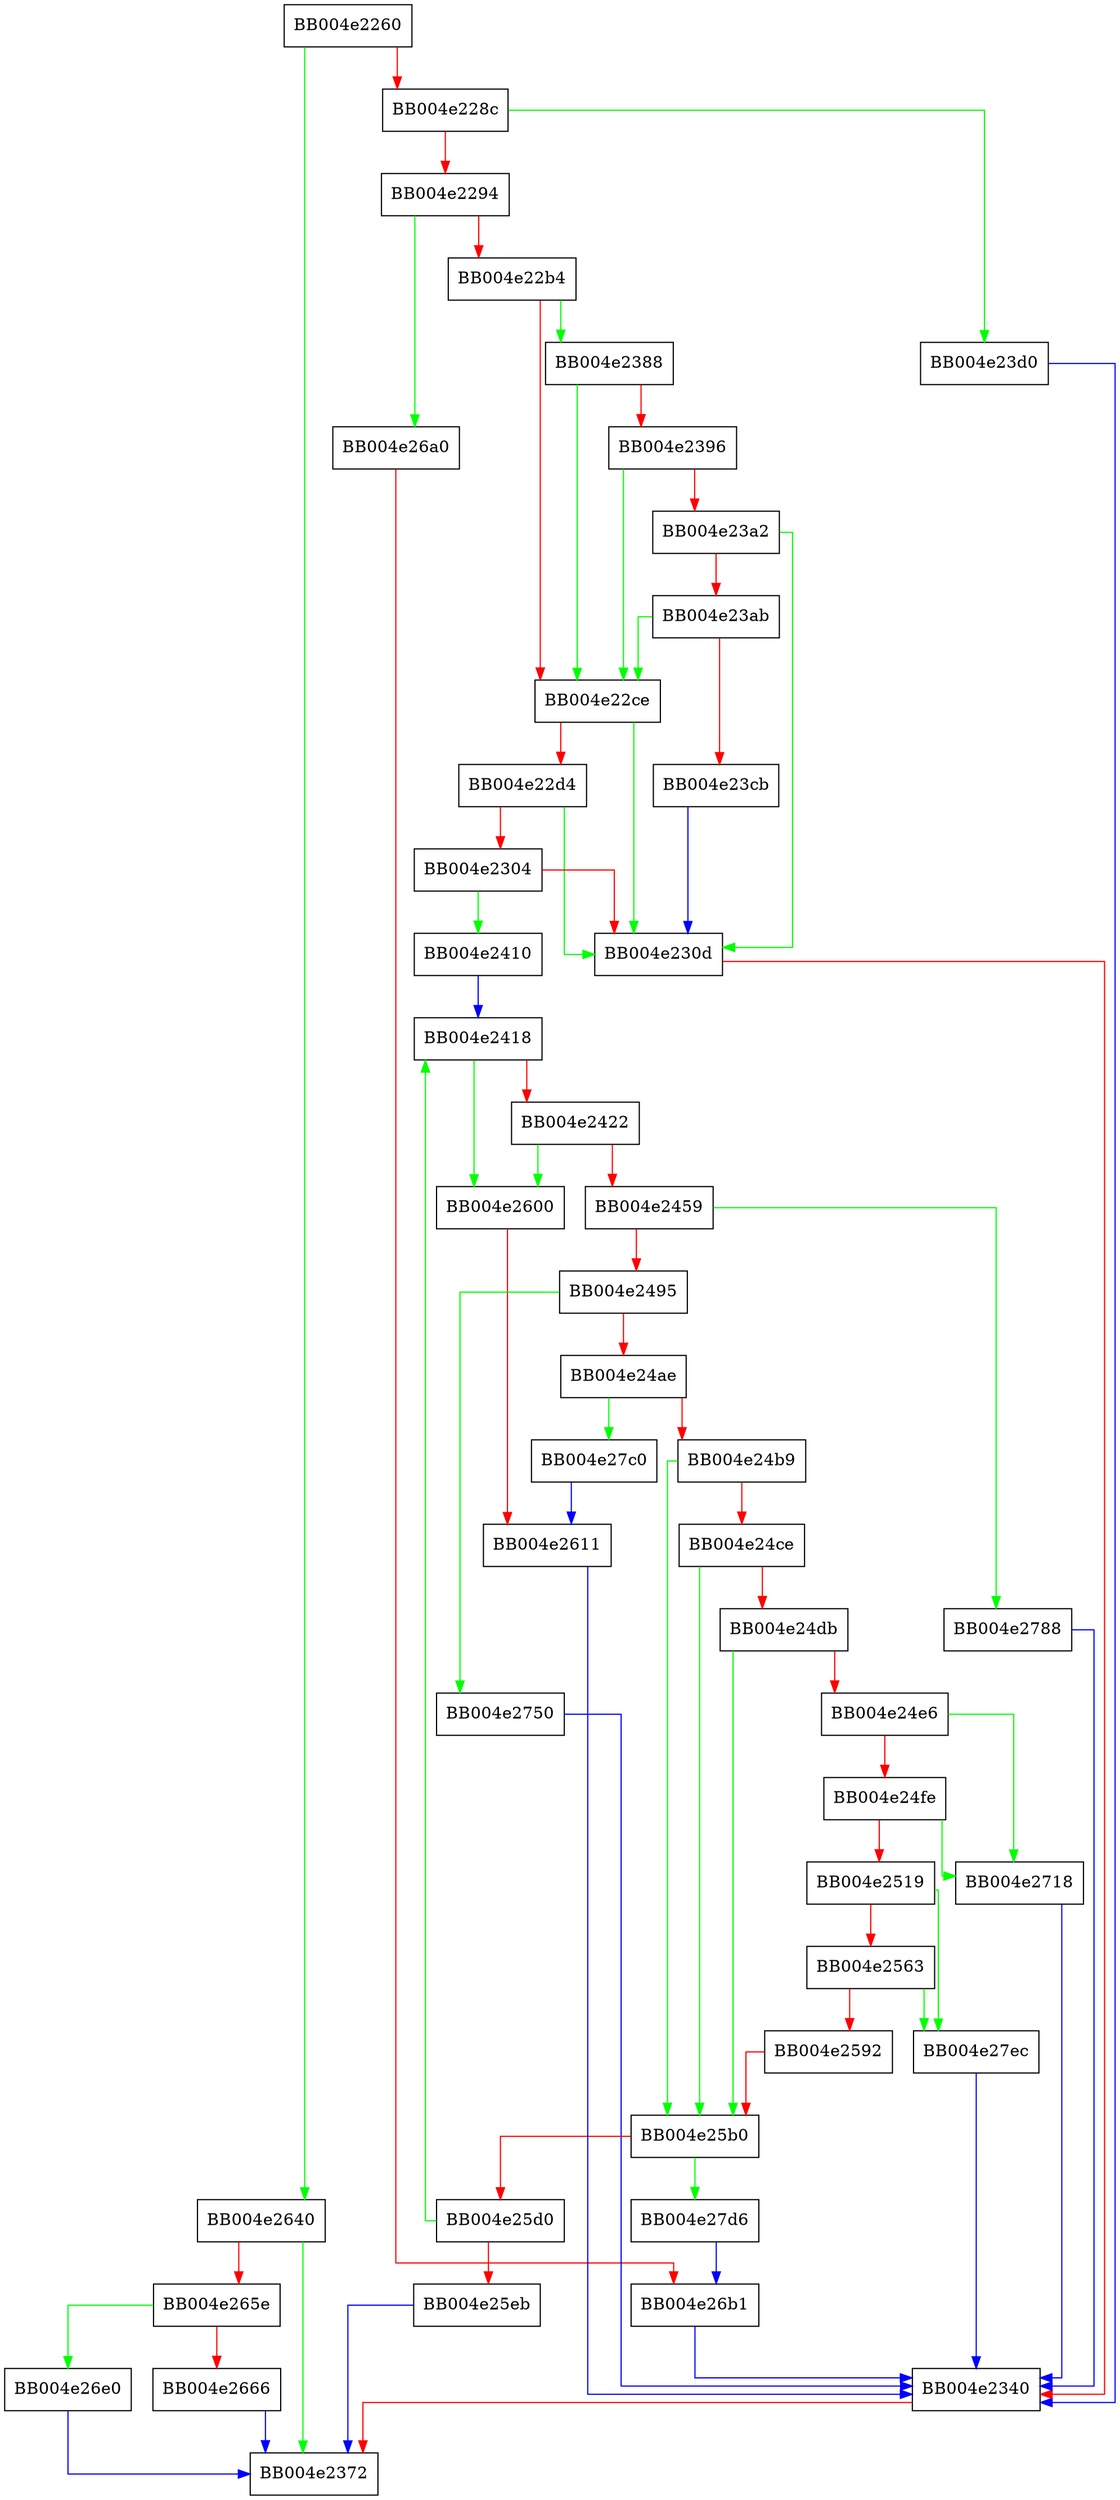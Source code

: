 digraph tls_process_server_certificate {
  node [shape="box"];
  graph [splines=ortho];
  BB004e2260 -> BB004e2640 [color="green"];
  BB004e2260 -> BB004e228c [color="red"];
  BB004e228c -> BB004e23d0 [color="green"];
  BB004e228c -> BB004e2294 [color="red"];
  BB004e2294 -> BB004e26a0 [color="green"];
  BB004e2294 -> BB004e22b4 [color="red"];
  BB004e22b4 -> BB004e2388 [color="green"];
  BB004e22b4 -> BB004e22ce [color="red"];
  BB004e22ce -> BB004e230d [color="green"];
  BB004e22ce -> BB004e22d4 [color="red"];
  BB004e22d4 -> BB004e230d [color="green"];
  BB004e22d4 -> BB004e2304 [color="red"];
  BB004e2304 -> BB004e2410 [color="green"];
  BB004e2304 -> BB004e230d [color="red"];
  BB004e230d -> BB004e2340 [color="red"];
  BB004e2340 -> BB004e2372 [color="red"];
  BB004e2388 -> BB004e22ce [color="green"];
  BB004e2388 -> BB004e2396 [color="red"];
  BB004e2396 -> BB004e22ce [color="green"];
  BB004e2396 -> BB004e23a2 [color="red"];
  BB004e23a2 -> BB004e230d [color="green"];
  BB004e23a2 -> BB004e23ab [color="red"];
  BB004e23ab -> BB004e22ce [color="green"];
  BB004e23ab -> BB004e23cb [color="red"];
  BB004e23cb -> BB004e230d [color="blue"];
  BB004e23d0 -> BB004e2340 [color="blue"];
  BB004e2410 -> BB004e2418 [color="blue"];
  BB004e2418 -> BB004e2600 [color="green"];
  BB004e2418 -> BB004e2422 [color="red"];
  BB004e2422 -> BB004e2600 [color="green"];
  BB004e2422 -> BB004e2459 [color="red"];
  BB004e2459 -> BB004e2788 [color="green"];
  BB004e2459 -> BB004e2495 [color="red"];
  BB004e2495 -> BB004e2750 [color="green"];
  BB004e2495 -> BB004e24ae [color="red"];
  BB004e24ae -> BB004e27c0 [color="green"];
  BB004e24ae -> BB004e24b9 [color="red"];
  BB004e24b9 -> BB004e25b0 [color="green"];
  BB004e24b9 -> BB004e24ce [color="red"];
  BB004e24ce -> BB004e25b0 [color="green"];
  BB004e24ce -> BB004e24db [color="red"];
  BB004e24db -> BB004e25b0 [color="green"];
  BB004e24db -> BB004e24e6 [color="red"];
  BB004e24e6 -> BB004e2718 [color="green"];
  BB004e24e6 -> BB004e24fe [color="red"];
  BB004e24fe -> BB004e2718 [color="green"];
  BB004e24fe -> BB004e2519 [color="red"];
  BB004e2519 -> BB004e27ec [color="green"];
  BB004e2519 -> BB004e2563 [color="red"];
  BB004e2563 -> BB004e27ec [color="green"];
  BB004e2563 -> BB004e2592 [color="red"];
  BB004e2592 -> BB004e25b0 [color="red"];
  BB004e25b0 -> BB004e27d6 [color="green"];
  BB004e25b0 -> BB004e25d0 [color="red"];
  BB004e25d0 -> BB004e2418 [color="green"];
  BB004e25d0 -> BB004e25eb [color="red"];
  BB004e25eb -> BB004e2372 [color="blue"];
  BB004e2600 -> BB004e2611 [color="red"];
  BB004e2611 -> BB004e2340 [color="blue"];
  BB004e2640 -> BB004e2372 [color="green"];
  BB004e2640 -> BB004e265e [color="red"];
  BB004e265e -> BB004e26e0 [color="green"];
  BB004e265e -> BB004e2666 [color="red"];
  BB004e2666 -> BB004e2372 [color="blue"];
  BB004e26a0 -> BB004e26b1 [color="red"];
  BB004e26b1 -> BB004e2340 [color="blue"];
  BB004e26e0 -> BB004e2372 [color="blue"];
  BB004e2718 -> BB004e2340 [color="blue"];
  BB004e2750 -> BB004e2340 [color="blue"];
  BB004e2788 -> BB004e2340 [color="blue"];
  BB004e27c0 -> BB004e2611 [color="blue"];
  BB004e27d6 -> BB004e26b1 [color="blue"];
  BB004e27ec -> BB004e2340 [color="blue"];
}